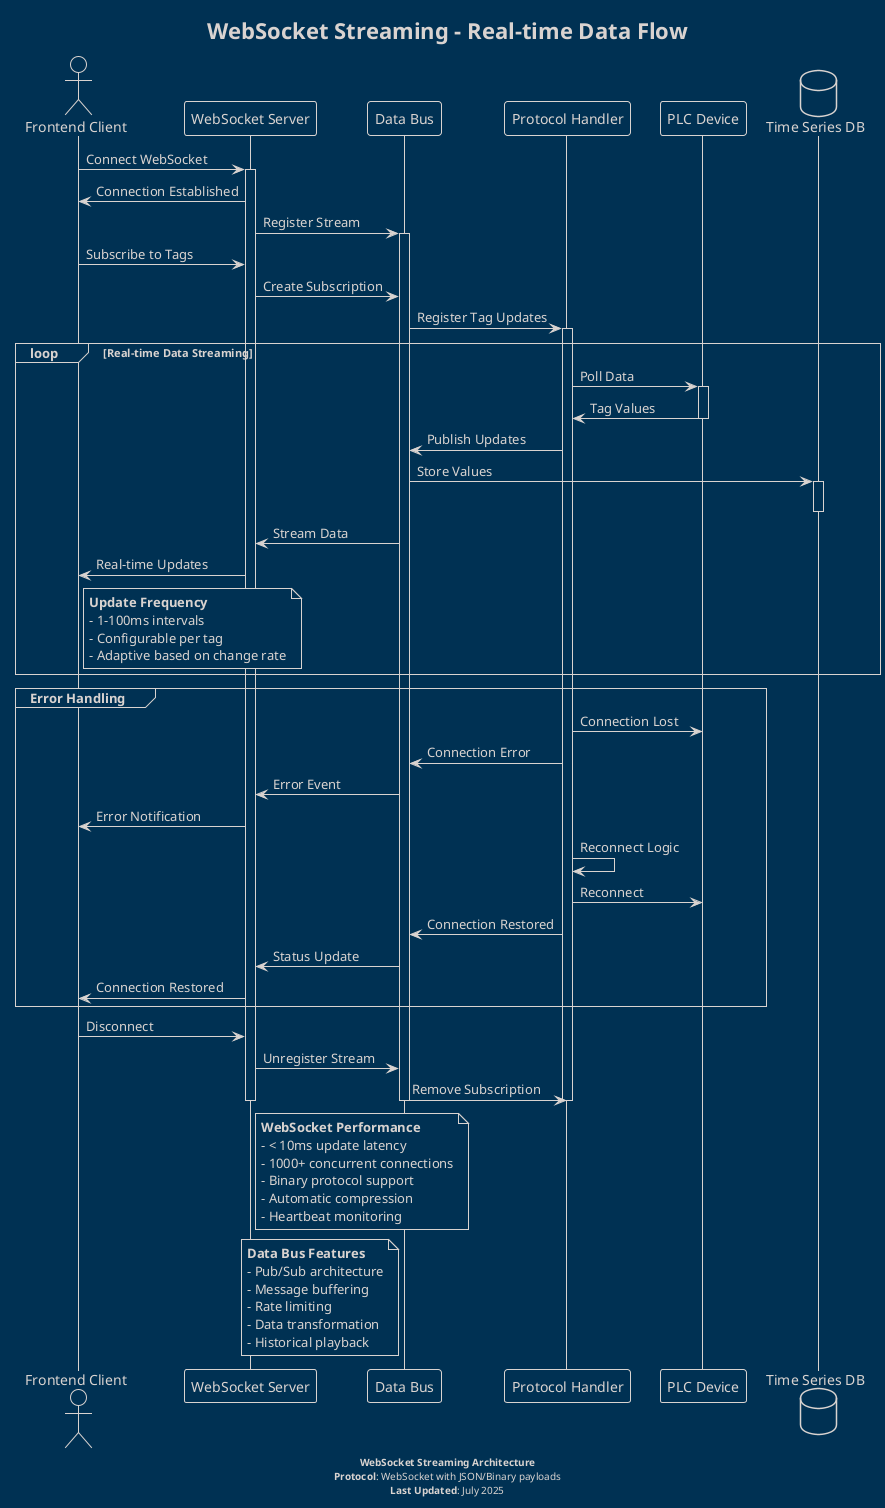 @startuml WebSocket Streaming Sequence
!theme blueprint

title WebSocket Streaming - Real-time Data Flow

' Define participants
actor "Frontend Client" as client
participant "WebSocket Server" as ws
participant "Data Bus" as databus
participant "Protocol Handler" as protocol
participant "PLC Device" as plc
database "Time Series DB" as tsdb

' WebSocket connection setup
client -> ws : Connect WebSocket
activate ws
ws -> client : Connection Established
ws -> databus : Register Stream
activate databus

' Subscription setup
client -> ws : Subscribe to Tags
ws -> databus : Create Subscription
databus -> protocol : Register Tag Updates
activate protocol

' Real-time data flow
loop Real-time Data Streaming
    protocol -> plc : Poll Data
    activate plc
    plc -> protocol : Tag Values
    deactivate plc
    
    protocol -> databus : Publish Updates
    databus -> tsdb : Store Values
    activate tsdb
    deactivate tsdb
    
    databus -> ws : Stream Data
    ws -> client : Real-time Updates
    
    note right of client
      **Update Frequency**
      - 1-100ms intervals
      - Configurable per tag
      - Adaptive based on change rate
    end note
end

' Error handling
group Error Handling
    protocol -> plc : Connection Lost
    protocol -> databus : Connection Error
    databus -> ws : Error Event
    ws -> client : Error Notification
    
    protocol -> protocol : Reconnect Logic
    protocol -> plc : Reconnect
    protocol -> databus : Connection Restored
    databus -> ws : Status Update
    ws -> client : Connection Restored
end

' Client disconnect
client -> ws : Disconnect
ws -> databus : Unregister Stream
databus -> protocol : Remove Subscription
deactivate protocol
deactivate databus
deactivate ws

' Performance annotations
note right of ws
  **WebSocket Performance**
  - < 10ms update latency
  - 1000+ concurrent connections
  - Binary protocol support
  - Automatic compression
  - Heartbeat monitoring
end note

note left of databus
  **Data Bus Features**
  - Pub/Sub architecture
  - Message buffering
  - Rate limiting
  - Data transformation
  - Historical playback
end note

' Footer
center footer
  **WebSocket Streaming Architecture**
  **Protocol**: WebSocket with JSON/Binary payloads
  **Last Updated**: July 2025
end footer

@enduml